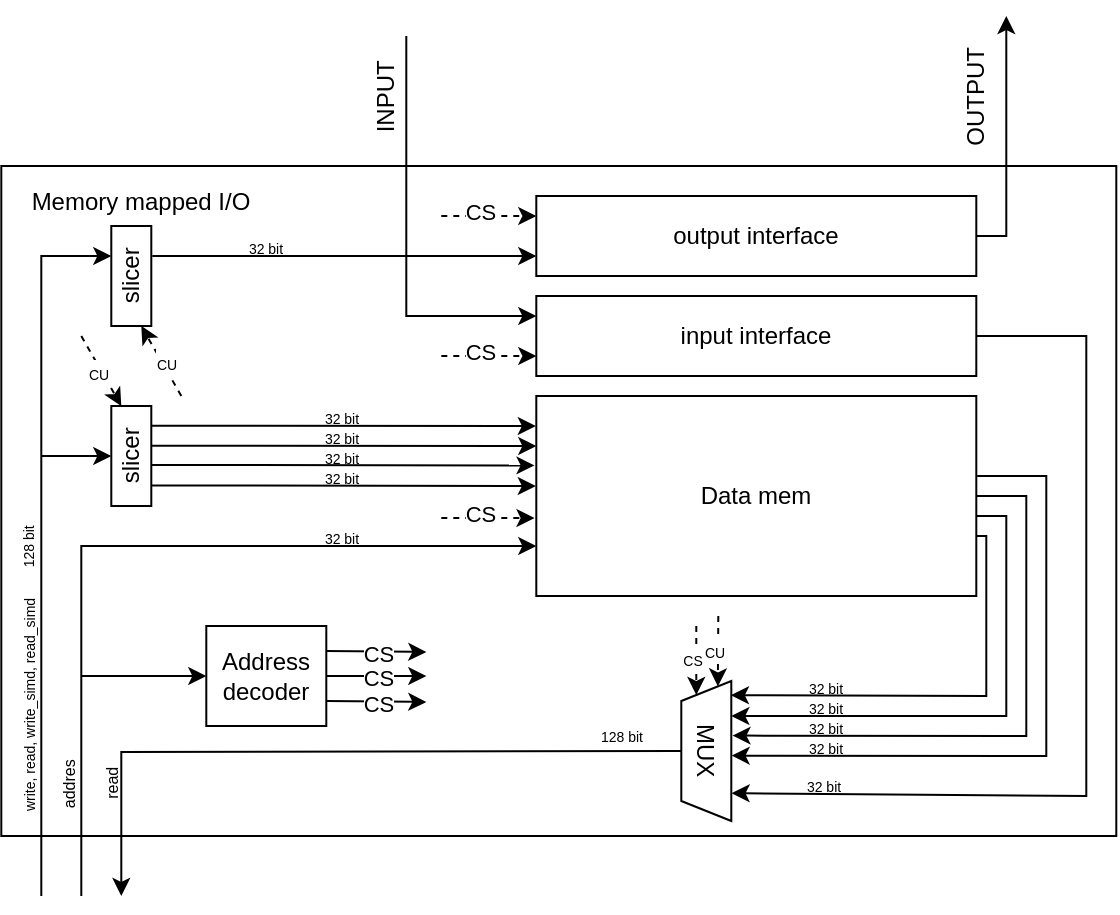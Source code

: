 <mxfile version="27.1.6">
  <diagram name="Страница — 1" id="h3o44T3n9IZwlU_ygzgT">
    <mxGraphModel dx="1426" dy="751" grid="1" gridSize="10" guides="1" tooltips="1" connect="1" arrows="1" fold="1" page="1" pageScale="1" pageWidth="827" pageHeight="1169" math="0" shadow="0">
      <root>
        <mxCell id="0" />
        <mxCell id="1" parent="0" />
        <mxCell id="V_amU0UjTaddmU7xOnvt-1" value="" style="rounded=0;whiteSpace=wrap;html=1;fillStyle=hatch;" vertex="1" parent="1">
          <mxGeometry x="122.65" y="195" width="557.5" height="335" as="geometry" />
        </mxCell>
        <mxCell id="V_amU0UjTaddmU7xOnvt-2" value="Data mem" style="rounded=0;whiteSpace=wrap;html=1;" vertex="1" parent="1">
          <mxGeometry x="390.15" y="310" width="220" height="100" as="geometry" />
        </mxCell>
        <mxCell id="V_amU0UjTaddmU7xOnvt-3" value="&lt;font style=&quot;font-size: 7px;&quot;&gt;write, read, write_simd, read_simd&amp;nbsp;&lt;/font&gt;" style="text;html=1;align=center;verticalAlign=middle;whiteSpace=wrap;rounded=0;direction=west;rotation=-90;" vertex="1" parent="1">
          <mxGeometry x="70" y="458.6" width="131.25" height="9.07" as="geometry" />
        </mxCell>
        <mxCell id="V_amU0UjTaddmU7xOnvt-4" value="input interface" style="rounded=0;whiteSpace=wrap;html=1;" vertex="1" parent="1">
          <mxGeometry x="390.15" y="260" width="220" height="40" as="geometry" />
        </mxCell>
        <mxCell id="V_amU0UjTaddmU7xOnvt-5" value="output interface" style="rounded=0;whiteSpace=wrap;html=1;" vertex="1" parent="1">
          <mxGeometry x="390.15" y="210" width="220" height="40" as="geometry" />
        </mxCell>
        <mxCell id="V_amU0UjTaddmU7xOnvt-6" value="" style="endArrow=classic;html=1;rounded=0;entryX=0.7;entryY=0;entryDx=0;entryDy=0;entryPerimeter=0;" edge="1" parent="1" target="V_amU0UjTaddmU7xOnvt-59">
          <mxGeometry width="50" height="50" relative="1" as="geometry">
            <mxPoint x="142.65" y="560" as="sourcePoint" />
            <mxPoint x="172.65" y="240" as="targetPoint" />
            <Array as="points">
              <mxPoint x="142.65" y="240" />
            </Array>
          </mxGeometry>
        </mxCell>
        <mxCell id="V_amU0UjTaddmU7xOnvt-7" value="Address decoder" style="rounded=0;whiteSpace=wrap;html=1;" vertex="1" parent="1">
          <mxGeometry x="225.15" y="425" width="60" height="50" as="geometry" />
        </mxCell>
        <mxCell id="V_amU0UjTaddmU7xOnvt-8" value="" style="endArrow=classic;html=1;rounded=0;entryX=-0.004;entryY=0.61;entryDx=0;entryDy=0;entryPerimeter=0;dashed=1;" edge="1" parent="1" target="V_amU0UjTaddmU7xOnvt-2">
          <mxGeometry width="50" height="50" relative="1" as="geometry">
            <mxPoint x="342.65" y="371" as="sourcePoint" />
            <mxPoint x="-404.85" y="200" as="targetPoint" />
          </mxGeometry>
        </mxCell>
        <mxCell id="V_amU0UjTaddmU7xOnvt-9" value="CS" style="edgeLabel;html=1;align=center;verticalAlign=middle;resizable=0;points=[];" vertex="1" connectable="0" parent="V_amU0UjTaddmU7xOnvt-8">
          <mxGeometry x="-0.173" y="2" relative="1" as="geometry">
            <mxPoint as="offset" />
          </mxGeometry>
        </mxCell>
        <mxCell id="V_amU0UjTaddmU7xOnvt-10" value="" style="endArrow=classic;html=1;rounded=0;entryX=0;entryY=0.25;entryDx=0;entryDy=0;dashed=1;" edge="1" parent="1" target="V_amU0UjTaddmU7xOnvt-5">
          <mxGeometry width="50" height="50" relative="1" as="geometry">
            <mxPoint x="342.65" y="220" as="sourcePoint" />
            <mxPoint x="380.15" y="234.76" as="targetPoint" />
          </mxGeometry>
        </mxCell>
        <mxCell id="V_amU0UjTaddmU7xOnvt-11" value="CS" style="edgeLabel;html=1;align=center;verticalAlign=middle;resizable=0;points=[];" vertex="1" connectable="0" parent="V_amU0UjTaddmU7xOnvt-10">
          <mxGeometry x="-0.173" y="2" relative="1" as="geometry">
            <mxPoint as="offset" />
          </mxGeometry>
        </mxCell>
        <mxCell id="V_amU0UjTaddmU7xOnvt-12" value="" style="endArrow=classic;html=1;rounded=0;entryX=0;entryY=0.75;entryDx=0;entryDy=0;dashed=1;" edge="1" parent="1" target="V_amU0UjTaddmU7xOnvt-4">
          <mxGeometry width="50" height="50" relative="1" as="geometry">
            <mxPoint x="342.65" y="290" as="sourcePoint" />
            <mxPoint x="390.15" y="169.89" as="targetPoint" />
          </mxGeometry>
        </mxCell>
        <mxCell id="V_amU0UjTaddmU7xOnvt-13" value="CS" style="edgeLabel;html=1;align=center;verticalAlign=middle;resizable=0;points=[];" vertex="1" connectable="0" parent="V_amU0UjTaddmU7xOnvt-12">
          <mxGeometry x="-0.173" y="2" relative="1" as="geometry">
            <mxPoint as="offset" />
          </mxGeometry>
        </mxCell>
        <mxCell id="V_amU0UjTaddmU7xOnvt-14" value="" style="endArrow=classic;html=1;rounded=0;exitX=0.5;exitY=0;exitDx=0;exitDy=0;" edge="1" parent="1" source="V_amU0UjTaddmU7xOnvt-27">
          <mxGeometry width="50" height="50" relative="1" as="geometry">
            <mxPoint x="452.65" y="525" as="sourcePoint" />
            <mxPoint x="182.65" y="560" as="targetPoint" />
            <Array as="points">
              <mxPoint x="182.65" y="488" />
            </Array>
          </mxGeometry>
        </mxCell>
        <mxCell id="V_amU0UjTaddmU7xOnvt-15" value="" style="endArrow=classic;html=1;rounded=0;exitX=1;exitY=0.5;exitDx=0;exitDy=0;" edge="1" parent="1" source="V_amU0UjTaddmU7xOnvt-5">
          <mxGeometry width="50" height="50" relative="1" as="geometry">
            <mxPoint x="585.15" y="150" as="sourcePoint" />
            <mxPoint x="625.15" y="120" as="targetPoint" />
            <Array as="points">
              <mxPoint x="625.15" y="230" />
            </Array>
          </mxGeometry>
        </mxCell>
        <mxCell id="V_amU0UjTaddmU7xOnvt-16" value="OUTPUT" style="text;html=1;align=center;verticalAlign=middle;whiteSpace=wrap;rounded=0;rotation=270;" vertex="1" parent="1">
          <mxGeometry x="580.15" y="145" width="60" height="30" as="geometry" />
        </mxCell>
        <mxCell id="V_amU0UjTaddmU7xOnvt-17" value="" style="endArrow=classic;html=1;rounded=0;entryX=0;entryY=0.75;entryDx=0;entryDy=0;jumpStyle=line;" edge="1" parent="1" target="V_amU0UjTaddmU7xOnvt-2">
          <mxGeometry width="50" height="50" relative="1" as="geometry">
            <mxPoint x="162.65" y="560" as="sourcePoint" />
            <mxPoint x="232.65" y="519.375" as="targetPoint" />
            <Array as="points">
              <mxPoint x="162.65" y="385" />
            </Array>
          </mxGeometry>
        </mxCell>
        <mxCell id="V_amU0UjTaddmU7xOnvt-18" value="" style="endArrow=classic;html=1;rounded=0;entryX=0;entryY=0.25;entryDx=0;entryDy=0;jumpStyle=line;" edge="1" parent="1" target="V_amU0UjTaddmU7xOnvt-4">
          <mxGeometry width="50" height="50" relative="1" as="geometry">
            <mxPoint x="325.15" y="130" as="sourcePoint" />
            <mxPoint x="315.15" y="280" as="targetPoint" />
            <Array as="points">
              <mxPoint x="325.15" y="270" />
            </Array>
          </mxGeometry>
        </mxCell>
        <mxCell id="V_amU0UjTaddmU7xOnvt-19" value="" style="endArrow=classic;html=1;rounded=0;exitX=1;exitY=0.75;exitDx=0;exitDy=0;" edge="1" parent="1" source="V_amU0UjTaddmU7xOnvt-7">
          <mxGeometry width="50" height="50" relative="1" as="geometry">
            <mxPoint x="334.15" y="505.0" as="sourcePoint" />
            <mxPoint x="335.15" y="463" as="targetPoint" />
          </mxGeometry>
        </mxCell>
        <mxCell id="V_amU0UjTaddmU7xOnvt-20" value="CS" style="edgeLabel;html=1;align=center;verticalAlign=middle;resizable=0;points=[];" vertex="1" connectable="0" parent="V_amU0UjTaddmU7xOnvt-19">
          <mxGeometry x="0.046" y="-1" relative="1" as="geometry">
            <mxPoint as="offset" />
          </mxGeometry>
        </mxCell>
        <mxCell id="V_amU0UjTaddmU7xOnvt-21" value="" style="endArrow=classic;html=1;rounded=0;exitX=1;exitY=0.5;exitDx=0;exitDy=0;" edge="1" parent="1" source="V_amU0UjTaddmU7xOnvt-7">
          <mxGeometry width="50" height="50" relative="1" as="geometry">
            <mxPoint x="320.15" y="490.0" as="sourcePoint" />
            <mxPoint x="335.15" y="450" as="targetPoint" />
          </mxGeometry>
        </mxCell>
        <mxCell id="V_amU0UjTaddmU7xOnvt-22" value="CS" style="edgeLabel;html=1;align=center;verticalAlign=middle;resizable=0;points=[];" vertex="1" connectable="0" parent="V_amU0UjTaddmU7xOnvt-21">
          <mxGeometry x="0.046" y="-1" relative="1" as="geometry">
            <mxPoint as="offset" />
          </mxGeometry>
        </mxCell>
        <mxCell id="V_amU0UjTaddmU7xOnvt-23" value="" style="endArrow=classic;html=1;rounded=0;exitX=1;exitY=0.25;exitDx=0;exitDy=0;" edge="1" parent="1" source="V_amU0UjTaddmU7xOnvt-7">
          <mxGeometry width="50" height="50" relative="1" as="geometry">
            <mxPoint x="319.58" y="465.0" as="sourcePoint" />
            <mxPoint x="335.15" y="438" as="targetPoint" />
          </mxGeometry>
        </mxCell>
        <mxCell id="V_amU0UjTaddmU7xOnvt-24" value="CS" style="edgeLabel;html=1;align=center;verticalAlign=middle;resizable=0;points=[];" vertex="1" connectable="0" parent="V_amU0UjTaddmU7xOnvt-23">
          <mxGeometry x="0.046" y="-1" relative="1" as="geometry">
            <mxPoint as="offset" />
          </mxGeometry>
        </mxCell>
        <mxCell id="V_amU0UjTaddmU7xOnvt-25" value="" style="endArrow=classic;html=1;rounded=0;entryX=-0.001;entryY=0.45;entryDx=0;entryDy=0;endSize=6;entryPerimeter=0;exitX=0.206;exitY=0.998;exitDx=0;exitDy=0;exitPerimeter=0;" edge="1" parent="1" source="V_amU0UjTaddmU7xOnvt-55" target="V_amU0UjTaddmU7xOnvt-2">
          <mxGeometry width="50" height="50" relative="1" as="geometry">
            <mxPoint x="202.65" y="355" as="sourcePoint" />
            <mxPoint x="205.15" y="330" as="targetPoint" />
          </mxGeometry>
        </mxCell>
        <mxCell id="V_amU0UjTaddmU7xOnvt-26" value="" style="endArrow=classic;html=1;rounded=0;entryX=0;entryY=0.5;entryDx=0;entryDy=0;" edge="1" parent="1" target="V_amU0UjTaddmU7xOnvt-7">
          <mxGeometry width="50" height="50" relative="1" as="geometry">
            <mxPoint x="162.65" y="450" as="sourcePoint" />
            <mxPoint x="145.15" y="430" as="targetPoint" />
          </mxGeometry>
        </mxCell>
        <mxCell id="V_amU0UjTaddmU7xOnvt-27" value="MUX" style="shape=trapezoid;perimeter=trapezoidPerimeter;whiteSpace=wrap;html=1;fixedSize=1;direction=west;size=10;rotation=90;" vertex="1" parent="1">
          <mxGeometry x="440.15" y="475" width="70" height="25" as="geometry" />
        </mxCell>
        <mxCell id="V_amU0UjTaddmU7xOnvt-28" value="" style="endArrow=classic;html=1;rounded=0;exitX=1;exitY=0.7;exitDx=0;exitDy=0;entryX=0.899;entryY=0.992;entryDx=0;entryDy=0;entryPerimeter=0;exitPerimeter=0;" edge="1" parent="1" source="V_amU0UjTaddmU7xOnvt-2" target="V_amU0UjTaddmU7xOnvt-27">
          <mxGeometry width="50" height="50" relative="1" as="geometry">
            <mxPoint x="615.15" y="450" as="sourcePoint" />
            <mxPoint x="665.15" y="400" as="targetPoint" />
            <Array as="points">
              <mxPoint x="615.15" y="380" />
              <mxPoint x="615.15" y="460" />
            </Array>
          </mxGeometry>
        </mxCell>
        <mxCell id="V_amU0UjTaddmU7xOnvt-29" value="" style="endArrow=classic;html=1;rounded=0;exitX=1;exitY=0.5;exitDx=0;exitDy=0;entryX=0.199;entryY=1.006;entryDx=0;entryDy=0;entryPerimeter=0;" edge="1" parent="1" source="V_amU0UjTaddmU7xOnvt-4" target="V_amU0UjTaddmU7xOnvt-27">
          <mxGeometry width="50" height="50" relative="1" as="geometry">
            <mxPoint x="635.15" y="330" as="sourcePoint" />
            <mxPoint x="685.15" y="280" as="targetPoint" />
            <Array as="points">
              <mxPoint x="665.15" y="280" />
              <mxPoint x="665.15" y="510" />
            </Array>
          </mxGeometry>
        </mxCell>
        <mxCell id="V_amU0UjTaddmU7xOnvt-30" value="" style="endArrow=classic;html=1;rounded=0;entryX=1;entryY=0.25;entryDx=0;entryDy=0;dashed=1;" edge="1" parent="1" target="V_amU0UjTaddmU7xOnvt-27">
          <mxGeometry width="50" height="50" relative="1" as="geometry">
            <mxPoint x="470.15" y="425" as="sourcePoint" />
            <mxPoint x="470.15" y="457.5" as="targetPoint" />
          </mxGeometry>
        </mxCell>
        <mxCell id="V_amU0UjTaddmU7xOnvt-31" value="&lt;span style=&quot;font-size: 7px;&quot;&gt;CS&lt;/span&gt;" style="edgeLabel;html=1;align=center;verticalAlign=middle;resizable=0;points=[];" vertex="1" connectable="0" parent="V_amU0UjTaddmU7xOnvt-30">
          <mxGeometry x="-0.067" y="-2" relative="1" as="geometry">
            <mxPoint as="offset" />
          </mxGeometry>
        </mxCell>
        <mxCell id="V_amU0UjTaddmU7xOnvt-32" value="Memory mapped I/O" style="text;html=1;align=center;verticalAlign=middle;whiteSpace=wrap;rounded=0;" vertex="1" parent="1">
          <mxGeometry x="130.15" y="195" width="125" height="35" as="geometry" />
        </mxCell>
        <mxCell id="V_amU0UjTaddmU7xOnvt-33" value="INPUT" style="text;html=1;align=center;verticalAlign=middle;whiteSpace=wrap;rounded=0;rotation=270;" vertex="1" parent="1">
          <mxGeometry x="285.15" y="145" width="60" height="30" as="geometry" />
        </mxCell>
        <mxCell id="V_amU0UjTaddmU7xOnvt-34" value="&lt;font style=&quot;font-size: 8px;&quot;&gt;read&lt;/font&gt;" style="text;html=1;align=center;verticalAlign=middle;whiteSpace=wrap;rounded=0;direction=west;rotation=-90;" vertex="1" parent="1">
          <mxGeometry x="151.65" y="492.25" width="50" height="23" as="geometry" />
        </mxCell>
        <mxCell id="V_amU0UjTaddmU7xOnvt-35" value="&lt;font style=&quot;font-size: 7px;&quot;&gt;128 bit&lt;/font&gt;" style="text;html=1;align=center;verticalAlign=middle;whiteSpace=wrap;rounded=0;direction=west;" vertex="1" parent="1">
          <mxGeometry x="402.65" y="475" width="60" height="7.5" as="geometry" />
        </mxCell>
        <mxCell id="V_amU0UjTaddmU7xOnvt-36" value="&lt;font style=&quot;font-size: 7px;&quot;&gt;32 bit&lt;/font&gt;" style="text;html=1;align=center;verticalAlign=middle;whiteSpace=wrap;rounded=0;direction=west;" vertex="1" parent="1">
          <mxGeometry x="515.15" y="450" width="40" height="10" as="geometry" />
        </mxCell>
        <mxCell id="V_amU0UjTaddmU7xOnvt-37" value="&lt;font style=&quot;font-size: 7px;&quot;&gt;32 bit&amp;nbsp;&lt;/font&gt;" style="text;html=1;align=center;verticalAlign=middle;whiteSpace=wrap;rounded=0;direction=west;" vertex="1" parent="1">
          <mxGeometry x="510.15" y="500" width="50" height="7.5" as="geometry" />
        </mxCell>
        <mxCell id="V_amU0UjTaddmU7xOnvt-38" value="" style="endArrow=classic;html=1;rounded=0;entryX=0.75;entryY=1;entryDx=0;entryDy=0;" edge="1" parent="1" target="V_amU0UjTaddmU7xOnvt-27">
          <mxGeometry width="50" height="50" relative="1" as="geometry">
            <mxPoint x="610.15" y="370" as="sourcePoint" />
            <mxPoint x="685.15" y="350" as="targetPoint" />
            <Array as="points">
              <mxPoint x="625.15" y="370" />
              <mxPoint x="625.15" y="470" />
            </Array>
          </mxGeometry>
        </mxCell>
        <mxCell id="V_amU0UjTaddmU7xOnvt-39" value="" style="endArrow=classic;html=1;rounded=0;entryX=0.61;entryY=1.024;entryDx=0;entryDy=0;exitX=1;exitY=0.5;exitDx=0;exitDy=0;entryPerimeter=0;" edge="1" parent="1" source="V_amU0UjTaddmU7xOnvt-2" target="V_amU0UjTaddmU7xOnvt-27">
          <mxGeometry width="50" height="50" relative="1" as="geometry">
            <mxPoint x="737.15" y="360" as="sourcePoint" />
            <mxPoint x="615.15" y="470" as="targetPoint" />
            <Array as="points">
              <mxPoint x="635.15" y="360" />
              <mxPoint x="635.15" y="480" />
            </Array>
          </mxGeometry>
        </mxCell>
        <mxCell id="V_amU0UjTaddmU7xOnvt-40" value="" style="endArrow=classic;html=1;rounded=0;exitX=1.002;exitY=0.4;exitDx=0;exitDy=0;exitPerimeter=0;entryX=0.467;entryY=1.006;entryDx=0;entryDy=0;entryPerimeter=0;" edge="1" parent="1" source="V_amU0UjTaddmU7xOnvt-2" target="V_amU0UjTaddmU7xOnvt-27">
          <mxGeometry width="50" height="50" relative="1" as="geometry">
            <mxPoint x="635.15" y="380" as="sourcePoint" />
            <mxPoint x="685.15" y="330" as="targetPoint" />
            <Array as="points">
              <mxPoint x="645.15" y="350" />
              <mxPoint x="645.15" y="490" />
            </Array>
          </mxGeometry>
        </mxCell>
        <mxCell id="V_amU0UjTaddmU7xOnvt-41" value="&lt;font style=&quot;font-size: 7px;&quot;&gt;32 bit&lt;/font&gt;" style="text;html=1;align=center;verticalAlign=middle;whiteSpace=wrap;rounded=0;direction=west;" vertex="1" parent="1">
          <mxGeometry x="515.15" y="460" width="40" height="10" as="geometry" />
        </mxCell>
        <mxCell id="V_amU0UjTaddmU7xOnvt-42" value="&lt;font style=&quot;font-size: 7px;&quot;&gt;32 bit&lt;/font&gt;" style="text;html=1;align=center;verticalAlign=middle;whiteSpace=wrap;rounded=0;direction=west;" vertex="1" parent="1">
          <mxGeometry x="515.15" y="470" width="40" height="10" as="geometry" />
        </mxCell>
        <mxCell id="V_amU0UjTaddmU7xOnvt-43" value="&lt;font style=&quot;font-size: 7px;&quot;&gt;32 bit&lt;/font&gt;" style="text;html=1;align=center;verticalAlign=middle;whiteSpace=wrap;rounded=0;direction=west;" vertex="1" parent="1">
          <mxGeometry x="515.15" y="480" width="40" height="10" as="geometry" />
        </mxCell>
        <mxCell id="V_amU0UjTaddmU7xOnvt-44" value="" style="endArrow=classic;html=1;rounded=0;entryX=1;entryY=0.75;entryDx=0;entryDy=0;dashed=1;" edge="1" parent="1" target="V_amU0UjTaddmU7xOnvt-27">
          <mxGeometry width="50" height="50" relative="1" as="geometry">
            <mxPoint x="481.15" y="420" as="sourcePoint" />
            <mxPoint x="475.04" y="455" as="targetPoint" />
          </mxGeometry>
        </mxCell>
        <mxCell id="V_amU0UjTaddmU7xOnvt-45" value="&lt;span style=&quot;font-size: 7px;&quot;&gt;CU&lt;/span&gt;" style="edgeLabel;html=1;align=center;verticalAlign=middle;resizable=0;points=[];" vertex="1" connectable="0" parent="V_amU0UjTaddmU7xOnvt-44">
          <mxGeometry x="-0.067" y="-2" relative="1" as="geometry">
            <mxPoint as="offset" />
          </mxGeometry>
        </mxCell>
        <mxCell id="V_amU0UjTaddmU7xOnvt-46" value="" style="endArrow=classic;html=1;rounded=0;entryX=-0.004;entryY=0.347;entryDx=0;entryDy=0;endSize=6;entryPerimeter=0;exitX=0.41;exitY=0.998;exitDx=0;exitDy=0;exitPerimeter=0;" edge="1" parent="1" source="V_amU0UjTaddmU7xOnvt-55" target="V_amU0UjTaddmU7xOnvt-2">
          <mxGeometry width="50" height="50" relative="1" as="geometry">
            <mxPoint x="202.65" y="345" as="sourcePoint" />
            <mxPoint x="390.15" y="335" as="targetPoint" />
          </mxGeometry>
        </mxCell>
        <mxCell id="V_amU0UjTaddmU7xOnvt-47" value="" style="endArrow=classic;html=1;rounded=0;entryX=0;entryY=0.25;entryDx=0;entryDy=0;endSize=6;exitX=0.602;exitY=1.008;exitDx=0;exitDy=0;exitPerimeter=0;" edge="1" parent="1" source="V_amU0UjTaddmU7xOnvt-55" target="V_amU0UjTaddmU7xOnvt-2">
          <mxGeometry width="50" height="50" relative="1" as="geometry">
            <mxPoint x="202.65" y="335" as="sourcePoint" />
            <mxPoint x="390.15" y="325" as="targetPoint" />
          </mxGeometry>
        </mxCell>
        <mxCell id="V_amU0UjTaddmU7xOnvt-48" value="" style="endArrow=classic;html=1;rounded=0;entryX=-0.001;entryY=0.15;entryDx=0;entryDy=0;endSize=6;entryPerimeter=0;exitX=0.802;exitY=1.008;exitDx=0;exitDy=0;exitPerimeter=0;" edge="1" parent="1" source="V_amU0UjTaddmU7xOnvt-55" target="V_amU0UjTaddmU7xOnvt-2">
          <mxGeometry width="50" height="50" relative="1" as="geometry">
            <mxPoint x="202.65" y="325" as="sourcePoint" />
            <mxPoint x="390.15" y="315" as="targetPoint" />
          </mxGeometry>
        </mxCell>
        <mxCell id="V_amU0UjTaddmU7xOnvt-49" value="&lt;font style=&quot;font-size: 7px;&quot;&gt;32 bit&lt;/font&gt;" style="text;html=1;align=center;verticalAlign=middle;whiteSpace=wrap;rounded=0;direction=west;" vertex="1" parent="1">
          <mxGeometry x="272.65" y="315" width="40" height="10" as="geometry" />
        </mxCell>
        <mxCell id="V_amU0UjTaddmU7xOnvt-50" value="&lt;font style=&quot;font-size: 7px;&quot;&gt;32 bit&lt;/font&gt;" style="text;html=1;align=center;verticalAlign=middle;whiteSpace=wrap;rounded=0;direction=west;" vertex="1" parent="1">
          <mxGeometry x="272.65" y="325" width="40" height="10" as="geometry" />
        </mxCell>
        <mxCell id="V_amU0UjTaddmU7xOnvt-51" value="&lt;font style=&quot;font-size: 7px;&quot;&gt;32 bit&lt;/font&gt;" style="text;html=1;align=center;verticalAlign=middle;whiteSpace=wrap;rounded=0;direction=west;" vertex="1" parent="1">
          <mxGeometry x="272.65" y="335" width="40" height="10" as="geometry" />
        </mxCell>
        <mxCell id="V_amU0UjTaddmU7xOnvt-52" value="&lt;font style=&quot;font-size: 7px;&quot;&gt;32 bit&lt;/font&gt;" style="text;html=1;align=center;verticalAlign=middle;whiteSpace=wrap;rounded=0;direction=west;" vertex="1" parent="1">
          <mxGeometry x="272.65" y="345" width="40" height="10" as="geometry" />
        </mxCell>
        <mxCell id="V_amU0UjTaddmU7xOnvt-53" value="&lt;font style=&quot;font-size: 7px;&quot;&gt;32 bit&lt;/font&gt;" style="text;html=1;align=center;verticalAlign=middle;whiteSpace=wrap;rounded=0;direction=west;" vertex="1" parent="1">
          <mxGeometry x="272.65" y="375" width="40" height="10" as="geometry" />
        </mxCell>
        <mxCell id="V_amU0UjTaddmU7xOnvt-54" value="&lt;font style=&quot;font-size: 7px;&quot;&gt;32 bit&lt;/font&gt;" style="text;html=1;align=center;verticalAlign=middle;whiteSpace=wrap;rounded=0;direction=west;" vertex="1" parent="1">
          <mxGeometry x="235.15" y="230" width="40" height="10" as="geometry" />
        </mxCell>
        <mxCell id="V_amU0UjTaddmU7xOnvt-55" value="slicer" style="rounded=0;whiteSpace=wrap;html=1;rotation=-90;" vertex="1" parent="1">
          <mxGeometry x="162.65" y="330" width="50" height="20" as="geometry" />
        </mxCell>
        <mxCell id="V_amU0UjTaddmU7xOnvt-56" value="" style="endArrow=classic;html=1;rounded=0;entryX=0.5;entryY=0;entryDx=0;entryDy=0;" edge="1" parent="1" target="V_amU0UjTaddmU7xOnvt-55">
          <mxGeometry width="50" height="50" relative="1" as="geometry">
            <mxPoint x="142.65" y="340" as="sourcePoint" />
            <mxPoint x="142.65" y="335" as="targetPoint" />
          </mxGeometry>
        </mxCell>
        <mxCell id="V_amU0UjTaddmU7xOnvt-57" value="" style="endArrow=classic;html=1;rounded=0;entryX=1;entryY=0.25;entryDx=0;entryDy=0;dashed=1;" edge="1" parent="1" target="V_amU0UjTaddmU7xOnvt-55">
          <mxGeometry width="50" height="50" relative="1" as="geometry">
            <mxPoint x="162.65" y="280" as="sourcePoint" />
            <mxPoint x="187.4" y="315" as="targetPoint" />
          </mxGeometry>
        </mxCell>
        <mxCell id="V_amU0UjTaddmU7xOnvt-58" value="&lt;span style=&quot;font-size: 7px;&quot;&gt;CU&lt;/span&gt;" style="edgeLabel;html=1;align=center;verticalAlign=middle;resizable=0;points=[];" vertex="1" connectable="0" parent="V_amU0UjTaddmU7xOnvt-57">
          <mxGeometry x="-0.067" y="-2" relative="1" as="geometry">
            <mxPoint as="offset" />
          </mxGeometry>
        </mxCell>
        <mxCell id="V_amU0UjTaddmU7xOnvt-59" value="slicer" style="rounded=0;whiteSpace=wrap;html=1;rotation=-90;" vertex="1" parent="1">
          <mxGeometry x="162.65" y="240" width="50" height="20" as="geometry" />
        </mxCell>
        <mxCell id="V_amU0UjTaddmU7xOnvt-60" value="" style="endArrow=classic;html=1;rounded=0;entryX=0;entryY=0.75;entryDx=0;entryDy=0;dashed=1;" edge="1" parent="1" target="V_amU0UjTaddmU7xOnvt-59">
          <mxGeometry width="50" height="50" relative="1" as="geometry">
            <mxPoint x="212.65" y="310" as="sourcePoint" />
            <mxPoint x="202.65" y="300" as="targetPoint" />
          </mxGeometry>
        </mxCell>
        <mxCell id="V_amU0UjTaddmU7xOnvt-61" value="&lt;span style=&quot;font-size: 7px;&quot;&gt;CU&lt;/span&gt;" style="edgeLabel;html=1;align=center;verticalAlign=middle;resizable=0;points=[];" vertex="1" connectable="0" parent="V_amU0UjTaddmU7xOnvt-60">
          <mxGeometry x="-0.067" y="-2" relative="1" as="geometry">
            <mxPoint as="offset" />
          </mxGeometry>
        </mxCell>
        <mxCell id="V_amU0UjTaddmU7xOnvt-62" value="" style="endArrow=classic;html=1;rounded=0;entryX=-0.001;entryY=0.15;entryDx=0;entryDy=0;endSize=6;entryPerimeter=0;exitX=0.802;exitY=1.008;exitDx=0;exitDy=0;exitPerimeter=0;" edge="1" parent="1">
          <mxGeometry width="50" height="50" relative="1" as="geometry">
            <mxPoint x="198.15" y="240" as="sourcePoint" />
            <mxPoint x="390.15" y="240" as="targetPoint" />
          </mxGeometry>
        </mxCell>
        <mxCell id="V_amU0UjTaddmU7xOnvt-63" value="&lt;font style=&quot;font-size: 7px;&quot;&gt;128 bit&lt;/font&gt;" style="text;html=1;align=center;verticalAlign=middle;whiteSpace=wrap;rounded=0;direction=west;rotation=-90;" vertex="1" parent="1">
          <mxGeometry x="115.15" y="377.5" width="40" height="15" as="geometry" />
        </mxCell>
        <mxCell id="V_amU0UjTaddmU7xOnvt-65" value="&lt;font style=&quot;font-size: 8px;&quot;&gt;addres&lt;/font&gt;" style="text;html=1;align=center;verticalAlign=middle;whiteSpace=wrap;rounded=0;direction=west;rotation=-90;" vertex="1" parent="1">
          <mxGeometry x="130.15" y="492.25" width="50" height="23" as="geometry" />
        </mxCell>
      </root>
    </mxGraphModel>
  </diagram>
</mxfile>
